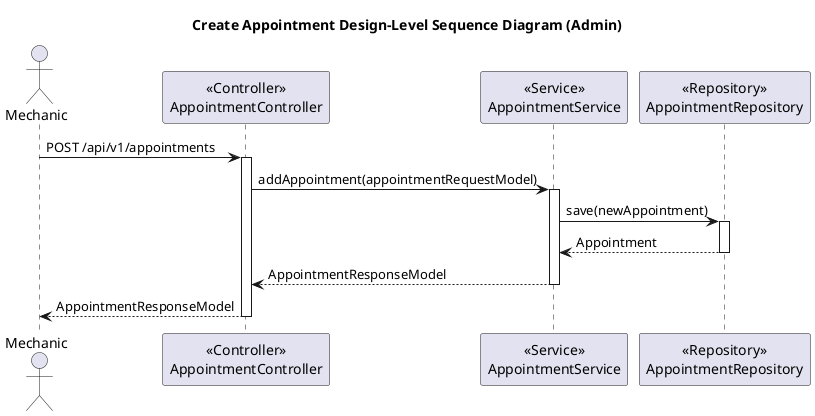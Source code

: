 @startuml
title Create Appointment Design-Level Sequence Diagram (Admin)

actor Mechanic

participant AppointmentController as "<<Controller>>\nAppointmentController"
participant AppointmentService as "<<Service>>\nAppointmentService"
participant AppointmentRepository as "<<Repository>>\nAppointmentRepository"

Mechanic -> AppointmentController: POST /api/v1/appointments
activate AppointmentController

AppointmentController -> AppointmentService: addAppointment(appointmentRequestModel)
activate AppointmentService

AppointmentService -> AppointmentRepository: save(newAppointment)
activate AppointmentRepository

AppointmentRepository --> AppointmentService: Appointment
deactivate AppointmentRepository

AppointmentService --> AppointmentController: AppointmentResponseModel
deactivate AppointmentService

AppointmentController --> Mechanic: AppointmentResponseModel
deactivate AppointmentController
@enduml
